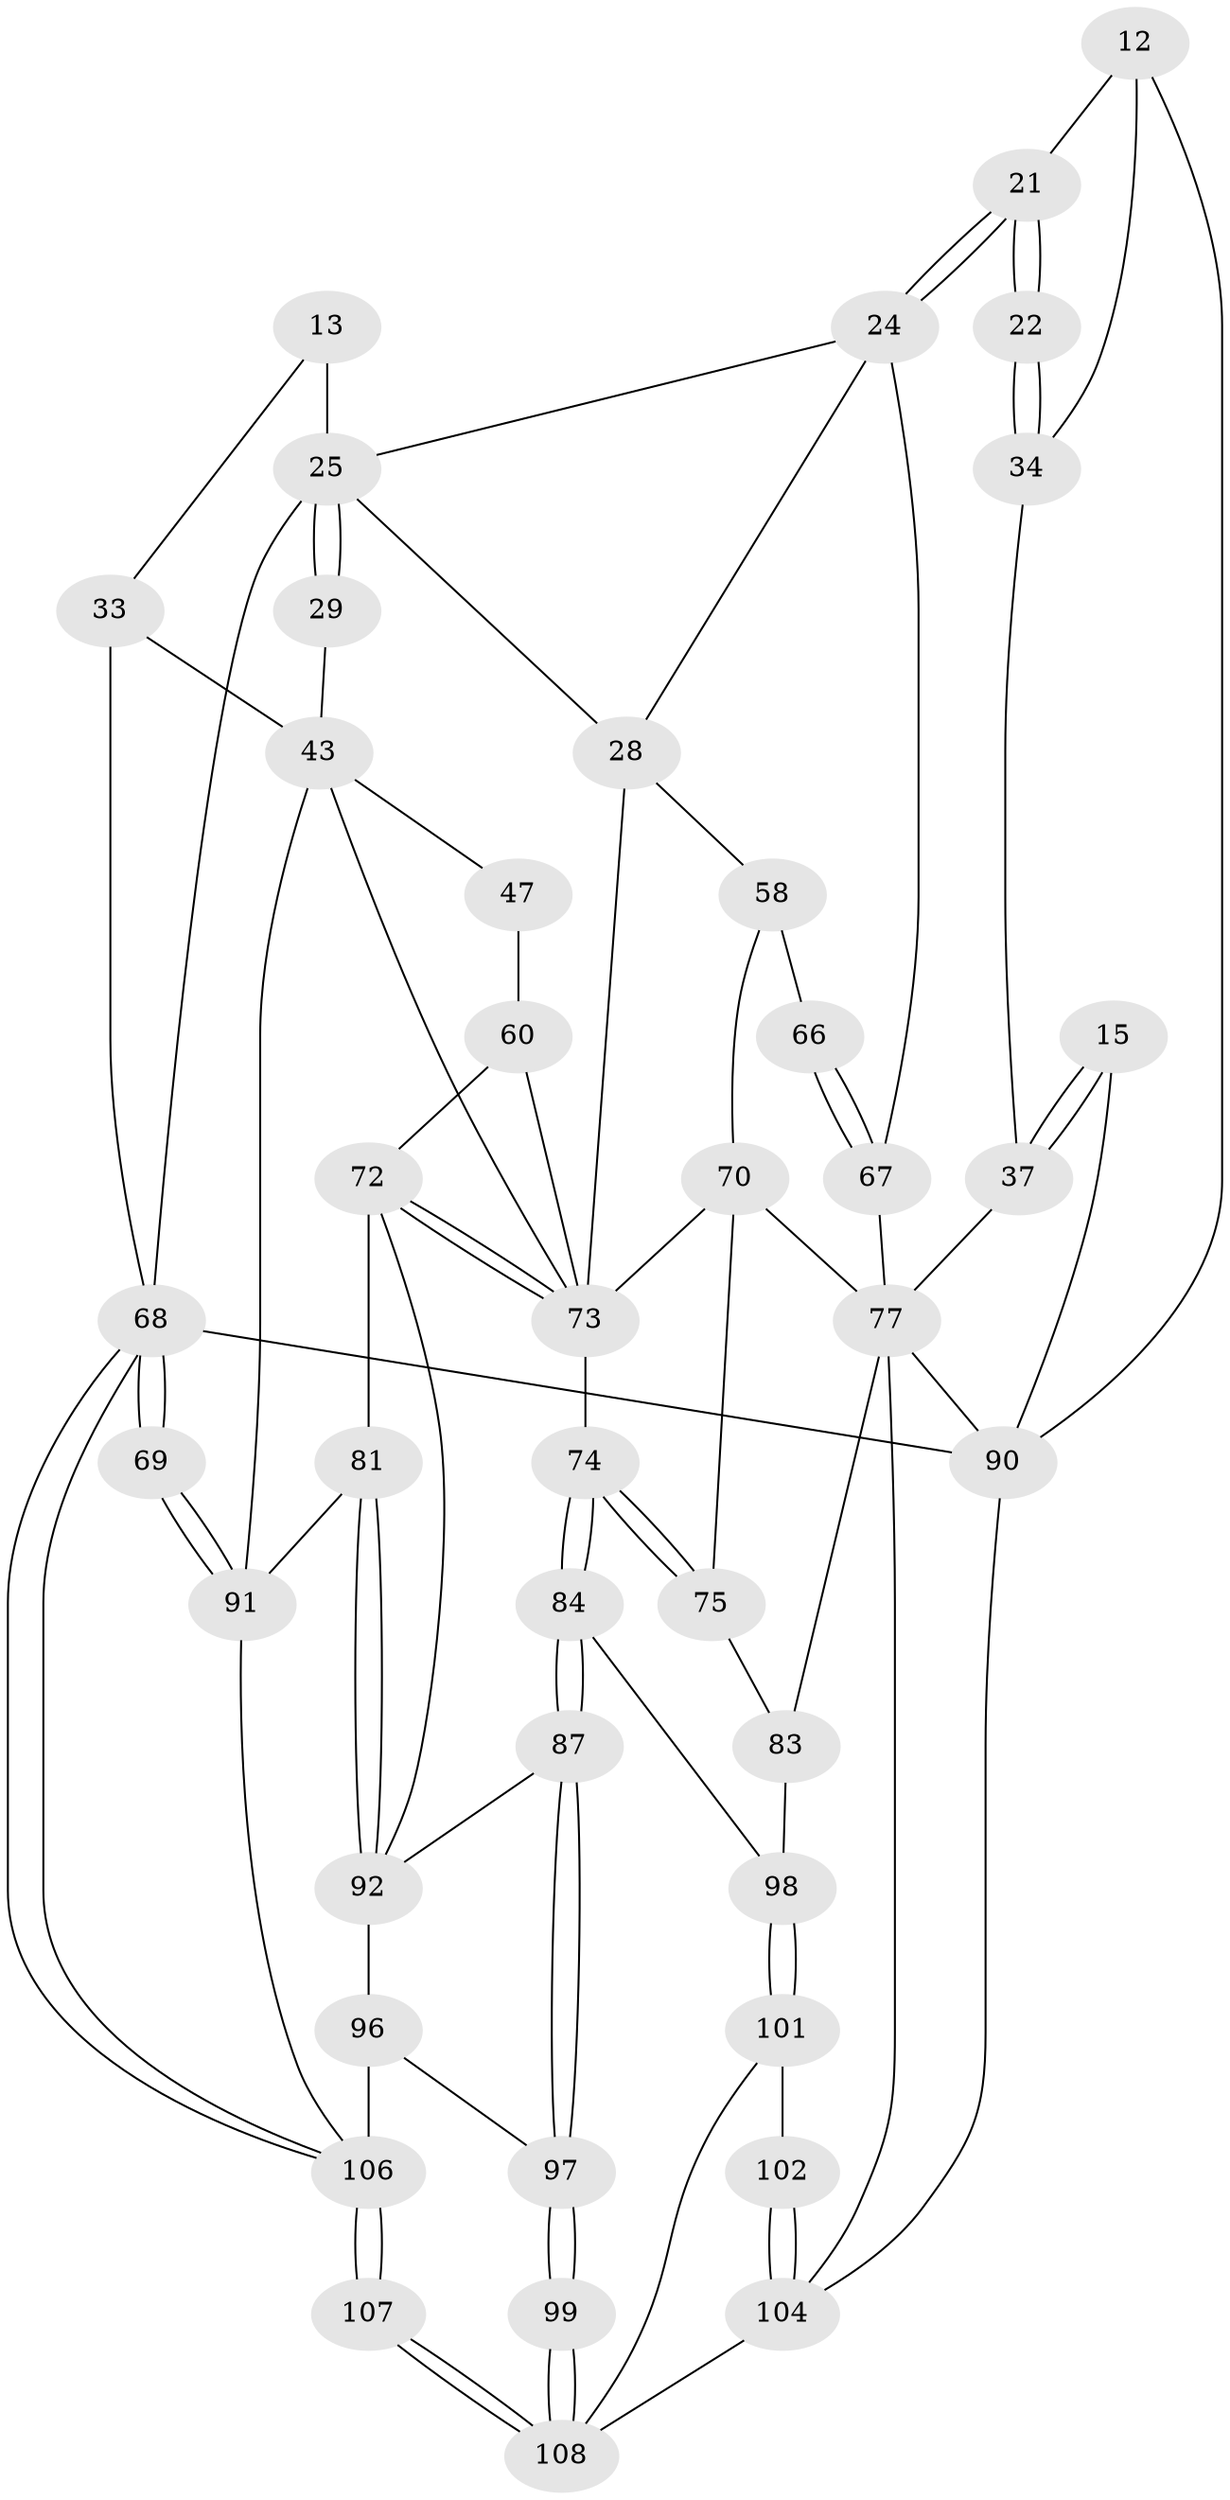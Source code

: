// original degree distribution, {3: 0.018518518518518517, 4: 0.24074074074074073, 5: 0.5185185185185185, 6: 0.2222222222222222}
// Generated by graph-tools (version 1.1) at 2025/04/03/04/25 22:04:48]
// undirected, 43 vertices, 92 edges
graph export_dot {
graph [start="1"]
  node [color=gray90,style=filled];
  12 [pos="+0.24580316293900362+0",super="+6"];
  13 [pos="+0.7072877819287506+0.07004524617659832"];
  15 [pos="+0+0"];
  21 [pos="+0.26832122144020465+0.2754051780411884",super="+10+11"];
  22 [pos="+0.2660942152537801+0.2743244691474716",super="+20"];
  24 [pos="+0.2977704903912935+0.3024434616448578",super="+23"];
  25 [pos="+0.5088043629399288+0.2246013986402241",super="+8+14"];
  28 [pos="+0.37799500269654207+0.32529090118571374",super="+27+26"];
  29 [pos="+0.6551079686379019+0.13066760714426923"];
  33 [pos="+0.8795008553498992+0.1900295972354732",super="+30+32"];
  34 [pos="+0.2380001935679403+0.2674814033202174",super="+17+18"];
  37 [pos="+0+0.18234009228532505",super="+36+16"];
  43 [pos="+0.8908785319856573+0.35822489207829594",super="+40+42+41"];
  47 [pos="+0.8357569302144927+0.3972487386613657",super="+44"];
  58 [pos="+0.4471664271832238+0.4768128592061954",super="+54"];
  60 [pos="+0.7361457001427084+0.530370898698792",super="+59+45"];
  66 [pos="+0.30586942607650974+0.5616465824660651",super="+55"];
  67 [pos="+0.2951270900016263+0.5726179609249514",super="+52"];
  68 [pos="+1+1",super="+4"];
  69 [pos="+1+0.8037147523738772"];
  70 [pos="+0.4567550673069725+0.5629597769907793",super="+57"];
  72 [pos="+0.7628610903060867+0.6804083520608163",super="+65"];
  73 [pos="+0.6600613117798027+0.6086744916853803",super="+61+56"];
  74 [pos="+0.6536723212996429+0.6181278769723981"];
  75 [pos="+0.49977390418638834+0.6616866083891847"];
  77 [pos="+0.24618443380256902+0.7876798609017504",super="+76+71+53"];
  81 [pos="+0.8886144502030283+0.7248810725880076",super="+78"];
  83 [pos="+0.37083983271455623+0.7758139891706695",super="+82"];
  84 [pos="+0.6176007800072532+0.7608276096900088"];
  87 [pos="+0.6893721594953004+0.8197232434945861"];
  90 [pos="+0+1",super="+5"];
  91 [pos="+1+0.8289750294054026",super="+80+63+62"];
  92 [pos="+0.8370075008528531+0.7606913263889512",super="+86"];
  96 [pos="+0.7680811661961611+0.9038231510235211",super="+95"];
  97 [pos="+0.7053343435963398+0.890391138810186"];
  98 [pos="+0.4883045720710035+0.8356809802701474",super="+85"];
  99 [pos="+0.6284807283603331+0.9712179569761866"];
  101 [pos="+0.5028569233283742+0.8862744261804869"];
  102 [pos="+0.4534363890349235+0.9328920367617308"];
  104 [pos="+0.29873121901365707+1",super="+89+88"];
  106 [pos="+0.9837891420630659+1",super="+93+105"];
  107 [pos="+0.8379693068670968+1"];
  108 [pos="+0.626295075926552+1",super="+103+100"];
  12 -- 90;
  12 -- 21;
  12 -- 34;
  13 -- 25 [weight=2];
  13 -- 33;
  15 -- 37 [weight=2];
  15 -- 37;
  15 -- 90;
  21 -- 22 [weight=2];
  21 -- 22;
  21 -- 24 [weight=2];
  21 -- 24;
  22 -- 34 [weight=2];
  22 -- 34;
  24 -- 25;
  24 -- 28;
  24 -- 67;
  25 -- 29 [weight=2];
  25 -- 29;
  25 -- 68;
  25 -- 28;
  28 -- 58;
  28 -- 73 [weight=2];
  29 -- 43;
  33 -- 43 [weight=3];
  33 -- 68 [weight=2];
  34 -- 37 [weight=2];
  37 -- 77 [weight=2];
  43 -- 47 [weight=2];
  43 -- 91;
  43 -- 73;
  47 -- 60 [weight=2];
  58 -- 66 [weight=2];
  58 -- 70;
  60 -- 73 [weight=2];
  60 -- 72;
  66 -- 67 [weight=2];
  66 -- 67;
  67 -- 77 [weight=2];
  68 -- 69;
  68 -- 69;
  68 -- 106;
  68 -- 106;
  68 -- 90 [weight=2];
  69 -- 91 [weight=2];
  69 -- 91;
  70 -- 75;
  70 -- 73;
  70 -- 77;
  72 -- 73;
  72 -- 73;
  72 -- 92;
  72 -- 81;
  73 -- 74;
  74 -- 75;
  74 -- 75;
  74 -- 84;
  74 -- 84;
  75 -- 83;
  77 -- 104;
  77 -- 83;
  77 -- 90;
  81 -- 92 [weight=2];
  81 -- 92;
  81 -- 91 [weight=2];
  83 -- 98 [weight=2];
  84 -- 87;
  84 -- 87;
  84 -- 98;
  87 -- 97;
  87 -- 97;
  87 -- 92;
  90 -- 104;
  91 -- 106;
  92 -- 96;
  96 -- 97;
  96 -- 106 [weight=2];
  97 -- 99;
  97 -- 99;
  98 -- 101;
  98 -- 101;
  99 -- 108 [weight=2];
  99 -- 108;
  101 -- 102;
  101 -- 108;
  102 -- 104 [weight=2];
  102 -- 104;
  104 -- 108;
  106 -- 107 [weight=2];
  106 -- 107;
  107 -- 108;
  107 -- 108;
}
